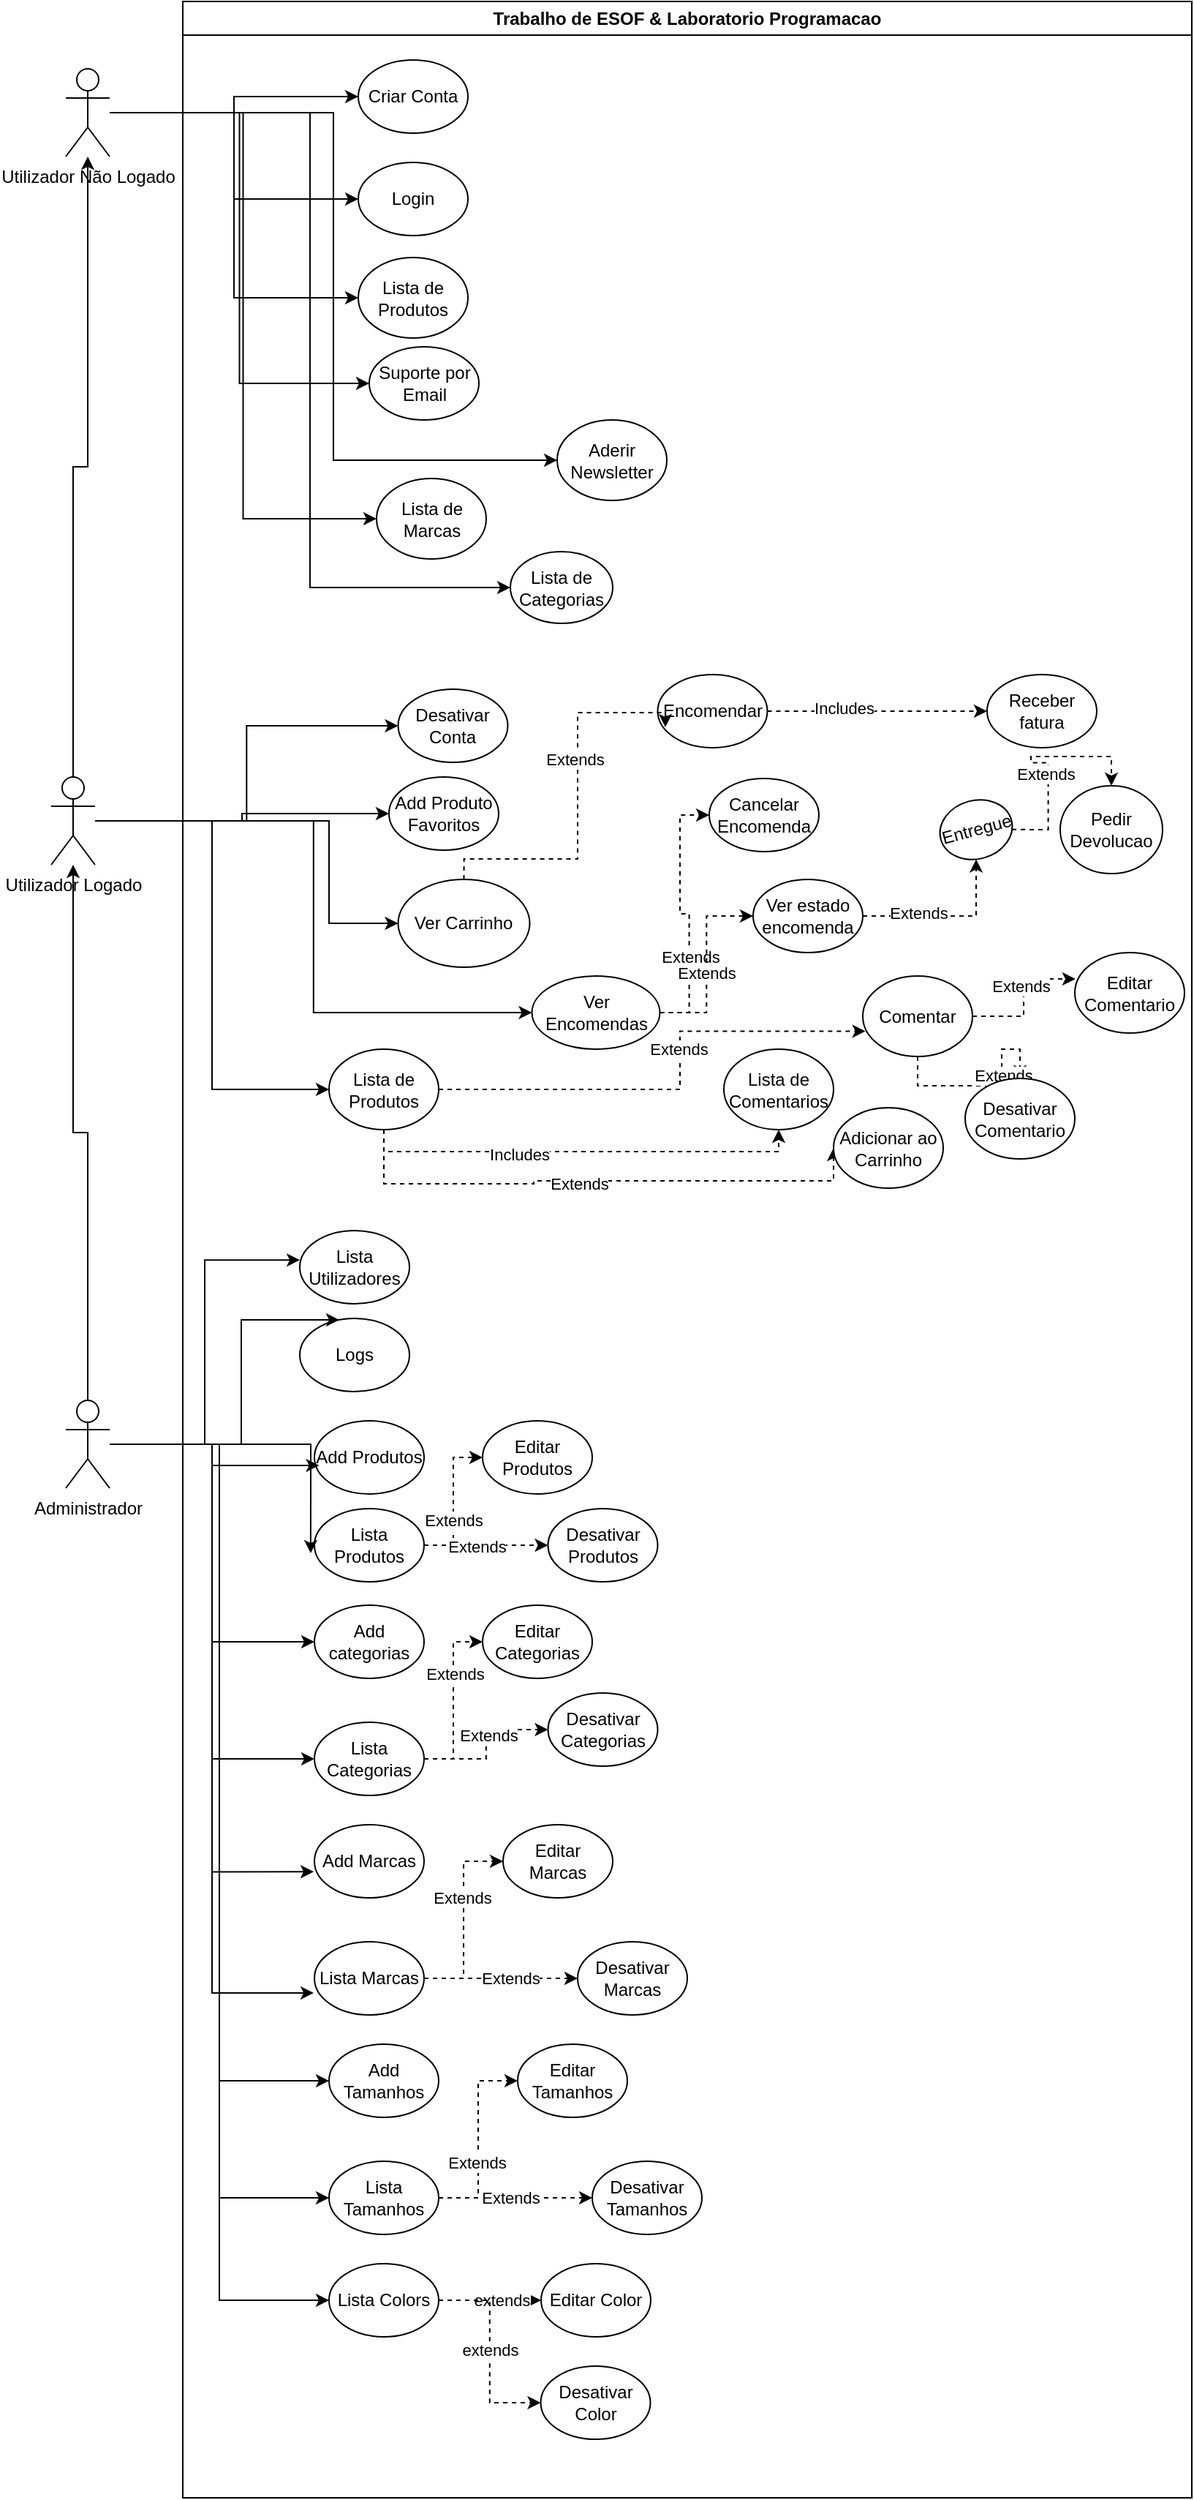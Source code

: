 <mxfile version="22.1.7" type="device">
  <diagram name="Página-1" id="JKTlFjLlaCC_t0fTUtP9">
    <mxGraphModel dx="2261" dy="758" grid="1" gridSize="10" guides="1" tooltips="1" connect="1" arrows="1" fold="1" page="1" pageScale="1" pageWidth="827" pageHeight="1169" math="0" shadow="0">
      <root>
        <mxCell id="0" />
        <mxCell id="1" parent="0" />
        <mxCell id="PzzQZYx3r8IiJz0oFT6f-1" value="Trabalho de ESOF &amp;amp; Laboratorio Programacao" style="swimlane;whiteSpace=wrap;html=1;" parent="1" vertex="1">
          <mxGeometry x="120" y="54" width="690" height="1706" as="geometry" />
        </mxCell>
        <mxCell id="PzzQZYx3r8IiJz0oFT6f-7" value="Criar Conta" style="ellipse;whiteSpace=wrap;html=1;" parent="PzzQZYx3r8IiJz0oFT6f-1" vertex="1">
          <mxGeometry x="120" y="40" width="75" height="50" as="geometry" />
        </mxCell>
        <mxCell id="PzzQZYx3r8IiJz0oFT6f-9" value="Login&lt;br&gt;" style="ellipse;whiteSpace=wrap;html=1;" parent="PzzQZYx3r8IiJz0oFT6f-1" vertex="1">
          <mxGeometry x="120" y="110" width="75" height="50" as="geometry" />
        </mxCell>
        <mxCell id="PzzQZYx3r8IiJz0oFT6f-19" value="Desativar Conta" style="ellipse;whiteSpace=wrap;html=1;" parent="PzzQZYx3r8IiJz0oFT6f-1" vertex="1">
          <mxGeometry x="147.25" y="470" width="75" height="50" as="geometry" />
        </mxCell>
        <mxCell id="PzzQZYx3r8IiJz0oFT6f-22" value="Add Produto Favoritos" style="ellipse;whiteSpace=wrap;html=1;" parent="PzzQZYx3r8IiJz0oFT6f-1" vertex="1">
          <mxGeometry x="141" y="530" width="75" height="50" as="geometry" />
        </mxCell>
        <mxCell id="PzzQZYx3r8IiJz0oFT6f-74" style="edgeStyle=orthogonalEdgeStyle;rounded=0;orthogonalLoop=1;jettySize=auto;html=1;dashed=1;" parent="PzzQZYx3r8IiJz0oFT6f-1" source="PzzQZYx3r8IiJz0oFT6f-33" target="PzzQZYx3r8IiJz0oFT6f-73" edge="1">
          <mxGeometry relative="1" as="geometry" />
        </mxCell>
        <mxCell id="PzzQZYx3r8IiJz0oFT6f-75" value="Includes" style="edgeLabel;html=1;align=center;verticalAlign=middle;resizable=0;points=[];" parent="PzzQZYx3r8IiJz0oFT6f-74" vertex="1" connectable="0">
          <mxGeometry x="-0.312" y="2" relative="1" as="geometry">
            <mxPoint as="offset" />
          </mxGeometry>
        </mxCell>
        <mxCell id="PzzQZYx3r8IiJz0oFT6f-33" value="Encomendar" style="ellipse;whiteSpace=wrap;html=1;" parent="PzzQZYx3r8IiJz0oFT6f-1" vertex="1">
          <mxGeometry x="324.75" y="460" width="75" height="50" as="geometry" />
        </mxCell>
        <mxCell id="PzzQZYx3r8IiJz0oFT6f-37" value="Cancelar Encomenda" style="ellipse;whiteSpace=wrap;html=1;" parent="PzzQZYx3r8IiJz0oFT6f-1" vertex="1">
          <mxGeometry x="360" y="531" width="75" height="50" as="geometry" />
        </mxCell>
        <mxCell id="PzzQZYx3r8IiJz0oFT6f-48" style="edgeStyle=orthogonalEdgeStyle;rounded=0;orthogonalLoop=1;jettySize=auto;html=1;dashed=1;" parent="PzzQZYx3r8IiJz0oFT6f-1" source="PzzQZYx3r8IiJz0oFT6f-40" target="PzzQZYx3r8IiJz0oFT6f-47" edge="1">
          <mxGeometry relative="1" as="geometry" />
        </mxCell>
        <mxCell id="PzzQZYx3r8IiJz0oFT6f-49" value="Extends" style="edgeLabel;html=1;align=center;verticalAlign=middle;resizable=0;points=[];" parent="PzzQZYx3r8IiJz0oFT6f-48" vertex="1" connectable="0">
          <mxGeometry x="-0.354" y="2" relative="1" as="geometry">
            <mxPoint as="offset" />
          </mxGeometry>
        </mxCell>
        <mxCell id="PzzQZYx3r8IiJz0oFT6f-40" value="Ver estado encomenda" style="ellipse;whiteSpace=wrap;html=1;" parent="PzzQZYx3r8IiJz0oFT6f-1" vertex="1">
          <mxGeometry x="390" y="600" width="75" height="50" as="geometry" />
        </mxCell>
        <mxCell id="PzzQZYx3r8IiJz0oFT6f-51" style="edgeStyle=orthogonalEdgeStyle;rounded=0;orthogonalLoop=1;jettySize=auto;html=1;entryX=0.5;entryY=0;entryDx=0;entryDy=0;dashed=1;" parent="PzzQZYx3r8IiJz0oFT6f-1" source="PzzQZYx3r8IiJz0oFT6f-47" target="PzzQZYx3r8IiJz0oFT6f-50" edge="1">
          <mxGeometry relative="1" as="geometry" />
        </mxCell>
        <mxCell id="PzzQZYx3r8IiJz0oFT6f-52" value="Extends" style="edgeLabel;html=1;align=center;verticalAlign=middle;resizable=0;points=[];" parent="PzzQZYx3r8IiJz0oFT6f-51" vertex="1" connectable="0">
          <mxGeometry x="-0.227" y="2" relative="1" as="geometry">
            <mxPoint as="offset" />
          </mxGeometry>
        </mxCell>
        <mxCell id="PzzQZYx3r8IiJz0oFT6f-47" value="Entregue" style="ellipse;whiteSpace=wrap;html=1;rotation=-15;" parent="PzzQZYx3r8IiJz0oFT6f-1" vertex="1">
          <mxGeometry x="517.5" y="546" width="50" height="40" as="geometry" />
        </mxCell>
        <mxCell id="PzzQZYx3r8IiJz0oFT6f-50" value="Pedir Devolucao" style="ellipse;whiteSpace=wrap;html=1;" parent="PzzQZYx3r8IiJz0oFT6f-1" vertex="1">
          <mxGeometry x="600" y="536" width="70" height="60" as="geometry" />
        </mxCell>
        <mxCell id="PzzQZYx3r8IiJz0oFT6f-58" style="edgeStyle=orthogonalEdgeStyle;rounded=0;orthogonalLoop=1;jettySize=auto;html=1;entryX=0;entryY=0.5;entryDx=0;entryDy=0;dashed=1;" parent="PzzQZYx3r8IiJz0oFT6f-1" source="PzzQZYx3r8IiJz0oFT6f-56" target="PzzQZYx3r8IiJz0oFT6f-37" edge="1">
          <mxGeometry relative="1" as="geometry" />
        </mxCell>
        <mxCell id="PzzQZYx3r8IiJz0oFT6f-59" value="Extends" style="edgeLabel;html=1;align=center;verticalAlign=middle;resizable=0;points=[];" parent="PzzQZYx3r8IiJz0oFT6f-58" vertex="1" connectable="0">
          <mxGeometry x="-0.354" relative="1" as="geometry">
            <mxPoint as="offset" />
          </mxGeometry>
        </mxCell>
        <mxCell id="PzzQZYx3r8IiJz0oFT6f-60" style="edgeStyle=orthogonalEdgeStyle;rounded=0;orthogonalLoop=1;jettySize=auto;html=1;entryX=0;entryY=0.5;entryDx=0;entryDy=0;dashed=1;" parent="PzzQZYx3r8IiJz0oFT6f-1" source="PzzQZYx3r8IiJz0oFT6f-56" target="PzzQZYx3r8IiJz0oFT6f-40" edge="1">
          <mxGeometry relative="1" as="geometry" />
        </mxCell>
        <mxCell id="PzzQZYx3r8IiJz0oFT6f-61" value="Extends" style="edgeLabel;html=1;align=center;verticalAlign=middle;resizable=0;points=[];" parent="PzzQZYx3r8IiJz0oFT6f-60" vertex="1" connectable="0">
          <mxGeometry x="-0.083" relative="1" as="geometry">
            <mxPoint as="offset" />
          </mxGeometry>
        </mxCell>
        <mxCell id="PzzQZYx3r8IiJz0oFT6f-56" value="Ver Encomendas" style="ellipse;whiteSpace=wrap;html=1;" parent="PzzQZYx3r8IiJz0oFT6f-1" vertex="1">
          <mxGeometry x="238.75" y="666" width="87.5" height="50" as="geometry" />
        </mxCell>
        <mxCell id="PzzQZYx3r8IiJz0oFT6f-62" value="Suporte por Email" style="ellipse;whiteSpace=wrap;html=1;" parent="PzzQZYx3r8IiJz0oFT6f-1" vertex="1">
          <mxGeometry x="127.5" y="236" width="75" height="50" as="geometry" />
        </mxCell>
        <mxCell id="PzzQZYx3r8IiJz0oFT6f-64" value="Aderir Newsletter" style="ellipse;whiteSpace=wrap;html=1;" parent="PzzQZYx3r8IiJz0oFT6f-1" vertex="1">
          <mxGeometry x="256" y="286" width="75" height="55" as="geometry" />
        </mxCell>
        <mxCell id="PzzQZYx3r8IiJz0oFT6f-67" value="Lista de Marcas" style="ellipse;whiteSpace=wrap;html=1;" parent="PzzQZYx3r8IiJz0oFT6f-1" vertex="1">
          <mxGeometry x="132.5" y="326" width="75" height="55" as="geometry" />
        </mxCell>
        <mxCell id="PzzQZYx3r8IiJz0oFT6f-69" value="Lista de Produtos" style="ellipse;whiteSpace=wrap;html=1;" parent="PzzQZYx3r8IiJz0oFT6f-1" vertex="1">
          <mxGeometry x="120" y="175" width="75" height="55" as="geometry" />
        </mxCell>
        <mxCell id="PzzQZYx3r8IiJz0oFT6f-73" value="Receber fatura" style="ellipse;whiteSpace=wrap;html=1;" parent="PzzQZYx3r8IiJz0oFT6f-1" vertex="1">
          <mxGeometry x="550" y="460" width="75" height="50" as="geometry" />
        </mxCell>
        <mxCell id="PzzQZYx3r8IiJz0oFT6f-80" value="Ver Carrinho" style="ellipse;whiteSpace=wrap;html=1;" parent="PzzQZYx3r8IiJz0oFT6f-1" vertex="1">
          <mxGeometry x="147.25" y="600" width="90" height="60" as="geometry" />
        </mxCell>
        <mxCell id="PzzQZYx3r8IiJz0oFT6f-95" style="edgeStyle=orthogonalEdgeStyle;rounded=0;orthogonalLoop=1;jettySize=auto;html=1;dashed=1;" parent="PzzQZYx3r8IiJz0oFT6f-1" source="PzzQZYx3r8IiJz0oFT6f-92" target="PzzQZYx3r8IiJz0oFT6f-94" edge="1">
          <mxGeometry relative="1" as="geometry">
            <Array as="points">
              <mxPoint x="290" y="786" />
              <mxPoint x="290" y="786" />
            </Array>
          </mxGeometry>
        </mxCell>
        <mxCell id="PzzQZYx3r8IiJz0oFT6f-96" value="Includes" style="edgeLabel;html=1;align=center;verticalAlign=middle;resizable=0;points=[];" parent="PzzQZYx3r8IiJz0oFT6f-95" vertex="1" connectable="0">
          <mxGeometry x="-0.276" y="-2" relative="1" as="geometry">
            <mxPoint x="-1" as="offset" />
          </mxGeometry>
        </mxCell>
        <mxCell id="yfEs0N0WuBnhelF33isU-7" style="edgeStyle=orthogonalEdgeStyle;rounded=0;orthogonalLoop=1;jettySize=auto;html=1;entryX=0;entryY=0.5;entryDx=0;entryDy=0;dashed=1;" edge="1" parent="PzzQZYx3r8IiJz0oFT6f-1" source="PzzQZYx3r8IiJz0oFT6f-92" target="yfEs0N0WuBnhelF33isU-6">
          <mxGeometry relative="1" as="geometry">
            <Array as="points">
              <mxPoint x="138" y="808" />
              <mxPoint x="240" y="808" />
              <mxPoint x="240" y="806" />
              <mxPoint x="445" y="806" />
            </Array>
          </mxGeometry>
        </mxCell>
        <mxCell id="yfEs0N0WuBnhelF33isU-8" value="Extends" style="edgeLabel;html=1;align=center;verticalAlign=middle;resizable=0;points=[];" vertex="1" connectable="0" parent="yfEs0N0WuBnhelF33isU-7">
          <mxGeometry x="-0.064" y="-2" relative="1" as="geometry">
            <mxPoint as="offset" />
          </mxGeometry>
        </mxCell>
        <mxCell id="PzzQZYx3r8IiJz0oFT6f-92" value="Lista de Produtos" style="ellipse;whiteSpace=wrap;html=1;" parent="PzzQZYx3r8IiJz0oFT6f-1" vertex="1">
          <mxGeometry x="100" y="716" width="75" height="55" as="geometry" />
        </mxCell>
        <mxCell id="PzzQZYx3r8IiJz0oFT6f-94" value="Lista de Comentarios" style="ellipse;whiteSpace=wrap;html=1;" parent="PzzQZYx3r8IiJz0oFT6f-1" vertex="1">
          <mxGeometry x="370" y="716" width="75" height="55" as="geometry" />
        </mxCell>
        <mxCell id="PzzQZYx3r8IiJz0oFT6f-104" style="edgeStyle=orthogonalEdgeStyle;rounded=0;orthogonalLoop=1;jettySize=auto;html=1;dashed=1;" parent="PzzQZYx3r8IiJz0oFT6f-1" source="PzzQZYx3r8IiJz0oFT6f-97" target="PzzQZYx3r8IiJz0oFT6f-103" edge="1">
          <mxGeometry relative="1" as="geometry" />
        </mxCell>
        <mxCell id="PzzQZYx3r8IiJz0oFT6f-105" value="Extends" style="edgeLabel;html=1;align=center;verticalAlign=middle;resizable=0;points=[];" parent="PzzQZYx3r8IiJz0oFT6f-104" vertex="1" connectable="0">
          <mxGeometry x="0.255" y="-1" relative="1" as="geometry">
            <mxPoint as="offset" />
          </mxGeometry>
        </mxCell>
        <mxCell id="PzzQZYx3r8IiJz0oFT6f-97" value="Comentar" style="ellipse;whiteSpace=wrap;html=1;" parent="PzzQZYx3r8IiJz0oFT6f-1" vertex="1">
          <mxGeometry x="465" y="666" width="75" height="55" as="geometry" />
        </mxCell>
        <mxCell id="PzzQZYx3r8IiJz0oFT6f-98" style="edgeStyle=orthogonalEdgeStyle;rounded=0;orthogonalLoop=1;jettySize=auto;html=1;entryX=0.025;entryY=0.686;entryDx=0;entryDy=0;entryPerimeter=0;dashed=1;" parent="PzzQZYx3r8IiJz0oFT6f-1" source="PzzQZYx3r8IiJz0oFT6f-92" target="PzzQZYx3r8IiJz0oFT6f-97" edge="1">
          <mxGeometry relative="1" as="geometry">
            <Array as="points">
              <mxPoint x="340" y="744" />
              <mxPoint x="340" y="704" />
            </Array>
          </mxGeometry>
        </mxCell>
        <mxCell id="PzzQZYx3r8IiJz0oFT6f-99" value="Extends" style="edgeLabel;html=1;align=center;verticalAlign=middle;resizable=0;points=[];" parent="PzzQZYx3r8IiJz0oFT6f-98" vertex="1" connectable="0">
          <mxGeometry x="0.17" y="1" relative="1" as="geometry">
            <mxPoint y="1" as="offset" />
          </mxGeometry>
        </mxCell>
        <mxCell id="PzzQZYx3r8IiJz0oFT6f-100" value="Editar Comentario" style="ellipse;whiteSpace=wrap;html=1;" parent="PzzQZYx3r8IiJz0oFT6f-1" vertex="1">
          <mxGeometry x="610" y="650" width="75" height="55" as="geometry" />
        </mxCell>
        <mxCell id="PzzQZYx3r8IiJz0oFT6f-101" style="edgeStyle=orthogonalEdgeStyle;rounded=0;orthogonalLoop=1;jettySize=auto;html=1;entryX=0.006;entryY=0.328;entryDx=0;entryDy=0;entryPerimeter=0;dashed=1;" parent="PzzQZYx3r8IiJz0oFT6f-1" source="PzzQZYx3r8IiJz0oFT6f-97" target="PzzQZYx3r8IiJz0oFT6f-100" edge="1">
          <mxGeometry relative="1" as="geometry" />
        </mxCell>
        <mxCell id="PzzQZYx3r8IiJz0oFT6f-102" value="Extends" style="edgeLabel;html=1;align=center;verticalAlign=middle;resizable=0;points=[];" parent="PzzQZYx3r8IiJz0oFT6f-101" vertex="1" connectable="0">
          <mxGeometry x="0.169" y="2" relative="1" as="geometry">
            <mxPoint as="offset" />
          </mxGeometry>
        </mxCell>
        <mxCell id="PzzQZYx3r8IiJz0oFT6f-103" value="Desativar&lt;br&gt;Comentario" style="ellipse;whiteSpace=wrap;html=1;" parent="PzzQZYx3r8IiJz0oFT6f-1" vertex="1">
          <mxGeometry x="535" y="736" width="75" height="55" as="geometry" />
        </mxCell>
        <mxCell id="PzzQZYx3r8IiJz0oFT6f-106" value="Lista Utilizadores" style="ellipse;whiteSpace=wrap;html=1;" parent="PzzQZYx3r8IiJz0oFT6f-1" vertex="1">
          <mxGeometry x="80" y="840" width="75" height="50" as="geometry" />
        </mxCell>
        <mxCell id="PzzQZYx3r8IiJz0oFT6f-108" value="Logs" style="ellipse;whiteSpace=wrap;html=1;" parent="PzzQZYx3r8IiJz0oFT6f-1" vertex="1">
          <mxGeometry x="80" y="900" width="75" height="50" as="geometry" />
        </mxCell>
        <mxCell id="PzzQZYx3r8IiJz0oFT6f-110" value="Add Produtos" style="ellipse;whiteSpace=wrap;html=1;" parent="PzzQZYx3r8IiJz0oFT6f-1" vertex="1">
          <mxGeometry x="90" y="970" width="75" height="50" as="geometry" />
        </mxCell>
        <mxCell id="PzzQZYx3r8IiJz0oFT6f-115" style="edgeStyle=orthogonalEdgeStyle;rounded=0;orthogonalLoop=1;jettySize=auto;html=1;entryX=0;entryY=0.5;entryDx=0;entryDy=0;dashed=1;" parent="PzzQZYx3r8IiJz0oFT6f-1" source="PzzQZYx3r8IiJz0oFT6f-112" target="PzzQZYx3r8IiJz0oFT6f-114" edge="1">
          <mxGeometry relative="1" as="geometry" />
        </mxCell>
        <mxCell id="PzzQZYx3r8IiJz0oFT6f-116" value="Extends" style="edgeLabel;html=1;align=center;verticalAlign=middle;resizable=0;points=[];" parent="PzzQZYx3r8IiJz0oFT6f-115" vertex="1" connectable="0">
          <mxGeometry x="-0.253" relative="1" as="geometry">
            <mxPoint as="offset" />
          </mxGeometry>
        </mxCell>
        <mxCell id="PzzQZYx3r8IiJz0oFT6f-118" style="edgeStyle=orthogonalEdgeStyle;rounded=0;orthogonalLoop=1;jettySize=auto;html=1;dashed=1;" parent="PzzQZYx3r8IiJz0oFT6f-1" source="PzzQZYx3r8IiJz0oFT6f-112" target="PzzQZYx3r8IiJz0oFT6f-117" edge="1">
          <mxGeometry relative="1" as="geometry" />
        </mxCell>
        <mxCell id="PzzQZYx3r8IiJz0oFT6f-119" value="Extends" style="edgeLabel;html=1;align=center;verticalAlign=middle;resizable=0;points=[];" parent="PzzQZYx3r8IiJz0oFT6f-118" vertex="1" connectable="0">
          <mxGeometry x="-0.145" y="-1" relative="1" as="geometry">
            <mxPoint as="offset" />
          </mxGeometry>
        </mxCell>
        <mxCell id="PzzQZYx3r8IiJz0oFT6f-112" value="Lista Produtos" style="ellipse;whiteSpace=wrap;html=1;" parent="PzzQZYx3r8IiJz0oFT6f-1" vertex="1">
          <mxGeometry x="90" y="1030" width="75" height="50" as="geometry" />
        </mxCell>
        <mxCell id="PzzQZYx3r8IiJz0oFT6f-114" value="Editar Produtos" style="ellipse;whiteSpace=wrap;html=1;" parent="PzzQZYx3r8IiJz0oFT6f-1" vertex="1">
          <mxGeometry x="205" y="970" width="75" height="50" as="geometry" />
        </mxCell>
        <mxCell id="PzzQZYx3r8IiJz0oFT6f-117" value="Desativar&lt;br&gt;Produtos" style="ellipse;whiteSpace=wrap;html=1;" parent="PzzQZYx3r8IiJz0oFT6f-1" vertex="1">
          <mxGeometry x="249.75" y="1030" width="75" height="50" as="geometry" />
        </mxCell>
        <mxCell id="PzzQZYx3r8IiJz0oFT6f-120" value="Add categorias" style="ellipse;whiteSpace=wrap;html=1;" parent="PzzQZYx3r8IiJz0oFT6f-1" vertex="1">
          <mxGeometry x="90" y="1096" width="75" height="50" as="geometry" />
        </mxCell>
        <mxCell id="PzzQZYx3r8IiJz0oFT6f-126" style="edgeStyle=orthogonalEdgeStyle;rounded=0;orthogonalLoop=1;jettySize=auto;html=1;entryX=0;entryY=0.5;entryDx=0;entryDy=0;dashed=1;" parent="PzzQZYx3r8IiJz0oFT6f-1" source="PzzQZYx3r8IiJz0oFT6f-121" target="PzzQZYx3r8IiJz0oFT6f-122" edge="1">
          <mxGeometry relative="1" as="geometry" />
        </mxCell>
        <mxCell id="PzzQZYx3r8IiJz0oFT6f-127" value="Extends" style="edgeLabel;html=1;align=center;verticalAlign=middle;resizable=0;points=[];" parent="PzzQZYx3r8IiJz0oFT6f-126" vertex="1" connectable="0">
          <mxGeometry x="0.301" y="-1" relative="1" as="geometry">
            <mxPoint as="offset" />
          </mxGeometry>
        </mxCell>
        <mxCell id="PzzQZYx3r8IiJz0oFT6f-128" style="edgeStyle=orthogonalEdgeStyle;rounded=0;orthogonalLoop=1;jettySize=auto;html=1;dashed=1;" parent="PzzQZYx3r8IiJz0oFT6f-1" source="PzzQZYx3r8IiJz0oFT6f-121" target="PzzQZYx3r8IiJz0oFT6f-123" edge="1">
          <mxGeometry relative="1" as="geometry" />
        </mxCell>
        <mxCell id="PzzQZYx3r8IiJz0oFT6f-129" value="Extends" style="edgeLabel;html=1;align=center;verticalAlign=middle;resizable=0;points=[];" parent="PzzQZYx3r8IiJz0oFT6f-128" vertex="1" connectable="0">
          <mxGeometry x="0.113" y="-1" relative="1" as="geometry">
            <mxPoint as="offset" />
          </mxGeometry>
        </mxCell>
        <mxCell id="PzzQZYx3r8IiJz0oFT6f-121" value="Lista Categorias" style="ellipse;whiteSpace=wrap;html=1;" parent="PzzQZYx3r8IiJz0oFT6f-1" vertex="1">
          <mxGeometry x="90" y="1176" width="75" height="50" as="geometry" />
        </mxCell>
        <mxCell id="PzzQZYx3r8IiJz0oFT6f-122" value="Editar Categorias" style="ellipse;whiteSpace=wrap;html=1;" parent="PzzQZYx3r8IiJz0oFT6f-1" vertex="1">
          <mxGeometry x="205" y="1096" width="75" height="50" as="geometry" />
        </mxCell>
        <mxCell id="PzzQZYx3r8IiJz0oFT6f-123" value="Desativar&lt;br&gt;Categorias" style="ellipse;whiteSpace=wrap;html=1;" parent="PzzQZYx3r8IiJz0oFT6f-1" vertex="1">
          <mxGeometry x="249.75" y="1156" width="75" height="50" as="geometry" />
        </mxCell>
        <mxCell id="PzzQZYx3r8IiJz0oFT6f-130" value="Add Marcas" style="ellipse;whiteSpace=wrap;html=1;" parent="PzzQZYx3r8IiJz0oFT6f-1" vertex="1">
          <mxGeometry x="90" y="1246" width="75" height="50" as="geometry" />
        </mxCell>
        <mxCell id="PzzQZYx3r8IiJz0oFT6f-136" style="edgeStyle=orthogonalEdgeStyle;rounded=0;orthogonalLoop=1;jettySize=auto;html=1;entryX=0;entryY=0.5;entryDx=0;entryDy=0;dashed=1;" parent="PzzQZYx3r8IiJz0oFT6f-1" source="PzzQZYx3r8IiJz0oFT6f-131" target="PzzQZYx3r8IiJz0oFT6f-132" edge="1">
          <mxGeometry relative="1" as="geometry" />
        </mxCell>
        <mxCell id="PzzQZYx3r8IiJz0oFT6f-137" value="Extends" style="edgeLabel;html=1;align=center;verticalAlign=middle;resizable=0;points=[];" parent="PzzQZYx3r8IiJz0oFT6f-136" vertex="1" connectable="0">
          <mxGeometry x="0.222" y="1" relative="1" as="geometry">
            <mxPoint as="offset" />
          </mxGeometry>
        </mxCell>
        <mxCell id="PzzQZYx3r8IiJz0oFT6f-138" style="edgeStyle=orthogonalEdgeStyle;rounded=0;orthogonalLoop=1;jettySize=auto;html=1;dashed=1;" parent="PzzQZYx3r8IiJz0oFT6f-1" source="PzzQZYx3r8IiJz0oFT6f-131" target="PzzQZYx3r8IiJz0oFT6f-133" edge="1">
          <mxGeometry relative="1" as="geometry" />
        </mxCell>
        <mxCell id="PzzQZYx3r8IiJz0oFT6f-139" value="Extends" style="edgeLabel;html=1;align=center;verticalAlign=middle;resizable=0;points=[];" parent="PzzQZYx3r8IiJz0oFT6f-138" vertex="1" connectable="0">
          <mxGeometry x="0.124" relative="1" as="geometry">
            <mxPoint as="offset" />
          </mxGeometry>
        </mxCell>
        <mxCell id="PzzQZYx3r8IiJz0oFT6f-131" value="Lista Marcas" style="ellipse;whiteSpace=wrap;html=1;" parent="PzzQZYx3r8IiJz0oFT6f-1" vertex="1">
          <mxGeometry x="90" y="1326" width="75" height="50" as="geometry" />
        </mxCell>
        <mxCell id="PzzQZYx3r8IiJz0oFT6f-132" value="Editar Marcas" style="ellipse;whiteSpace=wrap;html=1;" parent="PzzQZYx3r8IiJz0oFT6f-1" vertex="1">
          <mxGeometry x="219" y="1246" width="75" height="50" as="geometry" />
        </mxCell>
        <mxCell id="PzzQZYx3r8IiJz0oFT6f-133" value="Desativar&lt;br&gt;Marcas" style="ellipse;whiteSpace=wrap;html=1;" parent="PzzQZYx3r8IiJz0oFT6f-1" vertex="1">
          <mxGeometry x="270" y="1326" width="75" height="50" as="geometry" />
        </mxCell>
        <mxCell id="PzzQZYx3r8IiJz0oFT6f-142" value="Lista de Categorias" style="ellipse;whiteSpace=wrap;html=1;" parent="PzzQZYx3r8IiJz0oFT6f-1" vertex="1">
          <mxGeometry x="224" y="376" width="70" height="49" as="geometry" />
        </mxCell>
        <mxCell id="PzzQZYx3r8IiJz0oFT6f-150" value="Add Tamanhos" style="ellipse;whiteSpace=wrap;html=1;" parent="PzzQZYx3r8IiJz0oFT6f-1" vertex="1">
          <mxGeometry x="100" y="1396" width="75" height="50" as="geometry" />
        </mxCell>
        <mxCell id="PzzQZYx3r8IiJz0oFT6f-156" style="edgeStyle=orthogonalEdgeStyle;rounded=0;orthogonalLoop=1;jettySize=auto;html=1;entryX=0;entryY=0.5;entryDx=0;entryDy=0;dashed=1;" parent="PzzQZYx3r8IiJz0oFT6f-1" source="PzzQZYx3r8IiJz0oFT6f-151" target="PzzQZYx3r8IiJz0oFT6f-152" edge="1">
          <mxGeometry relative="1" as="geometry" />
        </mxCell>
        <mxCell id="PzzQZYx3r8IiJz0oFT6f-157" value="Extends" style="edgeLabel;html=1;align=center;verticalAlign=middle;resizable=0;points=[];" parent="PzzQZYx3r8IiJz0oFT6f-156" vertex="1" connectable="0">
          <mxGeometry x="-0.243" y="1" relative="1" as="geometry">
            <mxPoint y="-1" as="offset" />
          </mxGeometry>
        </mxCell>
        <mxCell id="PzzQZYx3r8IiJz0oFT6f-158" style="edgeStyle=orthogonalEdgeStyle;rounded=0;orthogonalLoop=1;jettySize=auto;html=1;dashed=1;" parent="PzzQZYx3r8IiJz0oFT6f-1" source="PzzQZYx3r8IiJz0oFT6f-151" target="PzzQZYx3r8IiJz0oFT6f-153" edge="1">
          <mxGeometry relative="1" as="geometry" />
        </mxCell>
        <mxCell id="PzzQZYx3r8IiJz0oFT6f-159" value="Extends" style="edgeLabel;html=1;align=center;verticalAlign=middle;resizable=0;points=[];" parent="PzzQZYx3r8IiJz0oFT6f-158" vertex="1" connectable="0">
          <mxGeometry x="-0.078" relative="1" as="geometry">
            <mxPoint as="offset" />
          </mxGeometry>
        </mxCell>
        <mxCell id="PzzQZYx3r8IiJz0oFT6f-151" value="Lista Tamanhos" style="ellipse;whiteSpace=wrap;html=1;" parent="PzzQZYx3r8IiJz0oFT6f-1" vertex="1">
          <mxGeometry x="100" y="1476" width="75" height="50" as="geometry" />
        </mxCell>
        <mxCell id="PzzQZYx3r8IiJz0oFT6f-152" value="Editar Tamanhos" style="ellipse;whiteSpace=wrap;html=1;" parent="PzzQZYx3r8IiJz0oFT6f-1" vertex="1">
          <mxGeometry x="229" y="1396" width="75" height="50" as="geometry" />
        </mxCell>
        <mxCell id="PzzQZYx3r8IiJz0oFT6f-153" value="Desativar&lt;br&gt;Tamanhos" style="ellipse;whiteSpace=wrap;html=1;" parent="PzzQZYx3r8IiJz0oFT6f-1" vertex="1">
          <mxGeometry x="280" y="1476" width="75" height="50" as="geometry" />
        </mxCell>
        <mxCell id="nBjVx-4xZpbS9CSGguhl-5" style="edgeStyle=orthogonalEdgeStyle;rounded=0;orthogonalLoop=1;jettySize=auto;html=1;entryX=0;entryY=0.5;entryDx=0;entryDy=0;dashed=1;" parent="PzzQZYx3r8IiJz0oFT6f-1" source="nBjVx-4xZpbS9CSGguhl-1" target="nBjVx-4xZpbS9CSGguhl-2" edge="1">
          <mxGeometry relative="1" as="geometry" />
        </mxCell>
        <mxCell id="nBjVx-4xZpbS9CSGguhl-7" value="extends" style="edgeLabel;html=1;align=center;verticalAlign=middle;resizable=0;points=[];" parent="nBjVx-4xZpbS9CSGguhl-5" vertex="1" connectable="0">
          <mxGeometry x="0.209" relative="1" as="geometry">
            <mxPoint as="offset" />
          </mxGeometry>
        </mxCell>
        <mxCell id="nBjVx-4xZpbS9CSGguhl-6" style="edgeStyle=orthogonalEdgeStyle;rounded=0;orthogonalLoop=1;jettySize=auto;html=1;entryX=0;entryY=0.5;entryDx=0;entryDy=0;dashed=1;" parent="PzzQZYx3r8IiJz0oFT6f-1" source="nBjVx-4xZpbS9CSGguhl-1" target="nBjVx-4xZpbS9CSGguhl-3" edge="1">
          <mxGeometry relative="1" as="geometry" />
        </mxCell>
        <mxCell id="nBjVx-4xZpbS9CSGguhl-8" value="extends" style="edgeLabel;html=1;align=center;verticalAlign=middle;resizable=0;points=[];" parent="nBjVx-4xZpbS9CSGguhl-6" vertex="1" connectable="0">
          <mxGeometry x="-0.012" relative="1" as="geometry">
            <mxPoint as="offset" />
          </mxGeometry>
        </mxCell>
        <mxCell id="nBjVx-4xZpbS9CSGguhl-1" value="Lista Colors" style="ellipse;whiteSpace=wrap;html=1;" parent="PzzQZYx3r8IiJz0oFT6f-1" vertex="1">
          <mxGeometry x="100" y="1546" width="75" height="50" as="geometry" />
        </mxCell>
        <mxCell id="nBjVx-4xZpbS9CSGguhl-2" value="Editar Color" style="ellipse;whiteSpace=wrap;html=1;" parent="PzzQZYx3r8IiJz0oFT6f-1" vertex="1">
          <mxGeometry x="245" y="1546" width="75" height="50" as="geometry" />
        </mxCell>
        <mxCell id="nBjVx-4xZpbS9CSGguhl-3" value="Desativar&lt;br&gt;Color" style="ellipse;whiteSpace=wrap;html=1;" parent="PzzQZYx3r8IiJz0oFT6f-1" vertex="1">
          <mxGeometry x="244.75" y="1616" width="75" height="50" as="geometry" />
        </mxCell>
        <mxCell id="yfEs0N0WuBnhelF33isU-1" style="edgeStyle=orthogonalEdgeStyle;rounded=0;orthogonalLoop=1;jettySize=auto;html=1;entryX=0.07;entryY=0.72;entryDx=0;entryDy=0;entryPerimeter=0;dashed=1;" edge="1" parent="PzzQZYx3r8IiJz0oFT6f-1" source="PzzQZYx3r8IiJz0oFT6f-80" target="PzzQZYx3r8IiJz0oFT6f-33">
          <mxGeometry relative="1" as="geometry">
            <Array as="points">
              <mxPoint x="192" y="586" />
              <mxPoint x="270" y="586" />
              <mxPoint x="270" y="486" />
              <mxPoint x="330" y="486" />
            </Array>
          </mxGeometry>
        </mxCell>
        <mxCell id="yfEs0N0WuBnhelF33isU-2" value="Extends" style="edgeLabel;html=1;align=center;verticalAlign=middle;resizable=0;points=[];" vertex="1" connectable="0" parent="yfEs0N0WuBnhelF33isU-1">
          <mxGeometry x="0.221" y="2" relative="1" as="geometry">
            <mxPoint as="offset" />
          </mxGeometry>
        </mxCell>
        <mxCell id="yfEs0N0WuBnhelF33isU-6" value="Adicionar ao Carrinho" style="ellipse;whiteSpace=wrap;html=1;" vertex="1" parent="PzzQZYx3r8IiJz0oFT6f-1">
          <mxGeometry x="445" y="756" width="75" height="55" as="geometry" />
        </mxCell>
        <mxCell id="PzzQZYx3r8IiJz0oFT6f-8" style="edgeStyle=orthogonalEdgeStyle;rounded=0;orthogonalLoop=1;jettySize=auto;html=1;" parent="1" source="PzzQZYx3r8IiJz0oFT6f-2" target="PzzQZYx3r8IiJz0oFT6f-7" edge="1">
          <mxGeometry relative="1" as="geometry" />
        </mxCell>
        <mxCell id="PzzQZYx3r8IiJz0oFT6f-10" style="edgeStyle=orthogonalEdgeStyle;rounded=0;orthogonalLoop=1;jettySize=auto;html=1;entryX=0;entryY=0.5;entryDx=0;entryDy=0;" parent="1" source="PzzQZYx3r8IiJz0oFT6f-2" target="PzzQZYx3r8IiJz0oFT6f-9" edge="1">
          <mxGeometry relative="1" as="geometry" />
        </mxCell>
        <mxCell id="PzzQZYx3r8IiJz0oFT6f-63" style="edgeStyle=orthogonalEdgeStyle;rounded=0;orthogonalLoop=1;jettySize=auto;html=1;entryX=0;entryY=0.5;entryDx=0;entryDy=0;" parent="1" source="PzzQZYx3r8IiJz0oFT6f-2" target="PzzQZYx3r8IiJz0oFT6f-62" edge="1">
          <mxGeometry relative="1" as="geometry" />
        </mxCell>
        <mxCell id="PzzQZYx3r8IiJz0oFT6f-65" style="edgeStyle=orthogonalEdgeStyle;rounded=0;orthogonalLoop=1;jettySize=auto;html=1;entryX=0;entryY=0.5;entryDx=0;entryDy=0;" parent="1" source="PzzQZYx3r8IiJz0oFT6f-2" target="PzzQZYx3r8IiJz0oFT6f-64" edge="1">
          <mxGeometry relative="1" as="geometry" />
        </mxCell>
        <mxCell id="PzzQZYx3r8IiJz0oFT6f-68" style="edgeStyle=orthogonalEdgeStyle;rounded=0;orthogonalLoop=1;jettySize=auto;html=1;entryX=0;entryY=0.5;entryDx=0;entryDy=0;" parent="1" source="PzzQZYx3r8IiJz0oFT6f-2" target="PzzQZYx3r8IiJz0oFT6f-67" edge="1">
          <mxGeometry relative="1" as="geometry" />
        </mxCell>
        <mxCell id="PzzQZYx3r8IiJz0oFT6f-143" style="edgeStyle=orthogonalEdgeStyle;rounded=0;orthogonalLoop=1;jettySize=auto;html=1;entryX=0;entryY=0.5;entryDx=0;entryDy=0;" parent="1" source="PzzQZYx3r8IiJz0oFT6f-2" target="PzzQZYx3r8IiJz0oFT6f-142" edge="1">
          <mxGeometry relative="1" as="geometry" />
        </mxCell>
        <mxCell id="PzzQZYx3r8IiJz0oFT6f-2" value="Utilizador Não Logado" style="shape=umlActor;verticalLabelPosition=bottom;verticalAlign=top;html=1;outlineConnect=0;" parent="1" vertex="1">
          <mxGeometry x="40" y="100" width="30" height="60" as="geometry" />
        </mxCell>
        <mxCell id="PzzQZYx3r8IiJz0oFT6f-18" style="edgeStyle=orthogonalEdgeStyle;rounded=0;orthogonalLoop=1;jettySize=auto;html=1;" parent="1" source="PzzQZYx3r8IiJz0oFT6f-3" target="PzzQZYx3r8IiJz0oFT6f-2" edge="1">
          <mxGeometry relative="1" as="geometry" />
        </mxCell>
        <mxCell id="PzzQZYx3r8IiJz0oFT6f-20" style="edgeStyle=orthogonalEdgeStyle;rounded=0;orthogonalLoop=1;jettySize=auto;html=1;entryX=0;entryY=0.5;entryDx=0;entryDy=0;" parent="1" source="PzzQZYx3r8IiJz0oFT6f-3" target="PzzQZYx3r8IiJz0oFT6f-19" edge="1">
          <mxGeometry relative="1" as="geometry" />
        </mxCell>
        <mxCell id="PzzQZYx3r8IiJz0oFT6f-81" style="edgeStyle=orthogonalEdgeStyle;rounded=0;orthogonalLoop=1;jettySize=auto;html=1;" parent="1" source="PzzQZYx3r8IiJz0oFT6f-3" target="PzzQZYx3r8IiJz0oFT6f-80" edge="1">
          <mxGeometry relative="1" as="geometry">
            <Array as="points">
              <mxPoint x="220" y="614" />
              <mxPoint x="220" y="684" />
            </Array>
          </mxGeometry>
        </mxCell>
        <mxCell id="PzzQZYx3r8IiJz0oFT6f-86" style="edgeStyle=orthogonalEdgeStyle;rounded=0;orthogonalLoop=1;jettySize=auto;html=1;entryX=0;entryY=0.5;entryDx=0;entryDy=0;" parent="1" source="PzzQZYx3r8IiJz0oFT6f-3" target="PzzQZYx3r8IiJz0oFT6f-56" edge="1">
          <mxGeometry relative="1" as="geometry" />
        </mxCell>
        <mxCell id="PzzQZYx3r8IiJz0oFT6f-87" style="edgeStyle=orthogonalEdgeStyle;rounded=0;orthogonalLoop=1;jettySize=auto;html=1;" parent="1" source="PzzQZYx3r8IiJz0oFT6f-3" target="PzzQZYx3r8IiJz0oFT6f-22" edge="1">
          <mxGeometry relative="1" as="geometry" />
        </mxCell>
        <mxCell id="PzzQZYx3r8IiJz0oFT6f-93" style="edgeStyle=orthogonalEdgeStyle;rounded=0;orthogonalLoop=1;jettySize=auto;html=1;entryX=0;entryY=0.5;entryDx=0;entryDy=0;" parent="1" source="PzzQZYx3r8IiJz0oFT6f-3" target="PzzQZYx3r8IiJz0oFT6f-92" edge="1">
          <mxGeometry relative="1" as="geometry" />
        </mxCell>
        <mxCell id="PzzQZYx3r8IiJz0oFT6f-3" value="Utilizador Logado" style="shape=umlActor;verticalLabelPosition=bottom;verticalAlign=top;html=1;outlineConnect=0;" parent="1" vertex="1">
          <mxGeometry x="30" y="584" width="30" height="60" as="geometry" />
        </mxCell>
        <mxCell id="PzzQZYx3r8IiJz0oFT6f-66" style="edgeStyle=orthogonalEdgeStyle;rounded=0;orthogonalLoop=1;jettySize=auto;html=1;" parent="1" source="PzzQZYx3r8IiJz0oFT6f-4" target="PzzQZYx3r8IiJz0oFT6f-3" edge="1">
          <mxGeometry relative="1" as="geometry" />
        </mxCell>
        <mxCell id="PzzQZYx3r8IiJz0oFT6f-109" style="edgeStyle=orthogonalEdgeStyle;rounded=0;orthogonalLoop=1;jettySize=auto;html=1;" parent="1" source="PzzQZYx3r8IiJz0oFT6f-4" target="PzzQZYx3r8IiJz0oFT6f-108" edge="1">
          <mxGeometry relative="1" as="geometry">
            <Array as="points">
              <mxPoint x="160" y="1040" />
              <mxPoint x="160" y="955" />
            </Array>
          </mxGeometry>
        </mxCell>
        <mxCell id="PzzQZYx3r8IiJz0oFT6f-124" style="edgeStyle=orthogonalEdgeStyle;rounded=0;orthogonalLoop=1;jettySize=auto;html=1;entryX=0;entryY=0.5;entryDx=0;entryDy=0;" parent="1" source="PzzQZYx3r8IiJz0oFT6f-4" target="PzzQZYx3r8IiJz0oFT6f-120" edge="1">
          <mxGeometry relative="1" as="geometry" />
        </mxCell>
        <mxCell id="PzzQZYx3r8IiJz0oFT6f-125" style="edgeStyle=orthogonalEdgeStyle;rounded=0;orthogonalLoop=1;jettySize=auto;html=1;entryX=0;entryY=0.5;entryDx=0;entryDy=0;" parent="1" source="PzzQZYx3r8IiJz0oFT6f-4" target="PzzQZYx3r8IiJz0oFT6f-121" edge="1">
          <mxGeometry relative="1" as="geometry" />
        </mxCell>
        <mxCell id="PzzQZYx3r8IiJz0oFT6f-154" style="edgeStyle=orthogonalEdgeStyle;rounded=0;orthogonalLoop=1;jettySize=auto;html=1;entryX=0;entryY=0.5;entryDx=0;entryDy=0;" parent="1" source="PzzQZYx3r8IiJz0oFT6f-4" target="PzzQZYx3r8IiJz0oFT6f-150" edge="1">
          <mxGeometry relative="1" as="geometry" />
        </mxCell>
        <mxCell id="PzzQZYx3r8IiJz0oFT6f-155" style="edgeStyle=orthogonalEdgeStyle;rounded=0;orthogonalLoop=1;jettySize=auto;html=1;entryX=0;entryY=0.5;entryDx=0;entryDy=0;" parent="1" source="PzzQZYx3r8IiJz0oFT6f-4" target="PzzQZYx3r8IiJz0oFT6f-151" edge="1">
          <mxGeometry relative="1" as="geometry" />
        </mxCell>
        <mxCell id="nBjVx-4xZpbS9CSGguhl-4" style="edgeStyle=orthogonalEdgeStyle;rounded=0;orthogonalLoop=1;jettySize=auto;html=1;entryX=0;entryY=0.5;entryDx=0;entryDy=0;" parent="1" source="PzzQZYx3r8IiJz0oFT6f-4" target="nBjVx-4xZpbS9CSGguhl-1" edge="1">
          <mxGeometry relative="1" as="geometry" />
        </mxCell>
        <mxCell id="PzzQZYx3r8IiJz0oFT6f-4" value="Administrador" style="shape=umlActor;verticalLabelPosition=bottom;verticalAlign=top;html=1;outlineConnect=0;" parent="1" vertex="1">
          <mxGeometry x="40" y="1010" width="30" height="60" as="geometry" />
        </mxCell>
        <mxCell id="PzzQZYx3r8IiJz0oFT6f-70" value="" style="edgeStyle=orthogonalEdgeStyle;rounded=0;orthogonalLoop=1;jettySize=auto;html=1;entryX=0;entryY=0.5;entryDx=0;entryDy=0;" parent="1" source="PzzQZYx3r8IiJz0oFT6f-2" target="PzzQZYx3r8IiJz0oFT6f-69" edge="1">
          <mxGeometry relative="1" as="geometry">
            <mxPoint x="70" y="130" as="sourcePoint" />
            <mxPoint x="372" y="205" as="targetPoint" />
            <Array as="points" />
          </mxGeometry>
        </mxCell>
        <mxCell id="PzzQZYx3r8IiJz0oFT6f-107" style="edgeStyle=orthogonalEdgeStyle;rounded=0;orthogonalLoop=1;jettySize=auto;html=1;entryX=0.001;entryY=0.402;entryDx=0;entryDy=0;entryPerimeter=0;" parent="1" source="PzzQZYx3r8IiJz0oFT6f-4" target="PzzQZYx3r8IiJz0oFT6f-106" edge="1">
          <mxGeometry relative="1" as="geometry" />
        </mxCell>
        <mxCell id="PzzQZYx3r8IiJz0oFT6f-111" style="edgeStyle=orthogonalEdgeStyle;rounded=0;orthogonalLoop=1;jettySize=auto;html=1;entryX=0.044;entryY=0.609;entryDx=0;entryDy=0;entryPerimeter=0;" parent="1" source="PzzQZYx3r8IiJz0oFT6f-4" target="PzzQZYx3r8IiJz0oFT6f-110" edge="1">
          <mxGeometry relative="1" as="geometry" />
        </mxCell>
        <mxCell id="PzzQZYx3r8IiJz0oFT6f-113" style="edgeStyle=orthogonalEdgeStyle;rounded=0;orthogonalLoop=1;jettySize=auto;html=1;entryX=-0.034;entryY=0.609;entryDx=0;entryDy=0;entryPerimeter=0;" parent="1" source="PzzQZYx3r8IiJz0oFT6f-4" target="PzzQZYx3r8IiJz0oFT6f-112" edge="1">
          <mxGeometry relative="1" as="geometry" />
        </mxCell>
        <mxCell id="PzzQZYx3r8IiJz0oFT6f-134" style="edgeStyle=orthogonalEdgeStyle;rounded=0;orthogonalLoop=1;jettySize=auto;html=1;entryX=-0.006;entryY=0.643;entryDx=0;entryDy=0;entryPerimeter=0;" parent="1" source="PzzQZYx3r8IiJz0oFT6f-4" target="PzzQZYx3r8IiJz0oFT6f-130" edge="1">
          <mxGeometry relative="1" as="geometry" />
        </mxCell>
        <mxCell id="PzzQZYx3r8IiJz0oFT6f-135" style="edgeStyle=orthogonalEdgeStyle;rounded=0;orthogonalLoop=1;jettySize=auto;html=1;entryX=-0.006;entryY=0.699;entryDx=0;entryDy=0;entryPerimeter=0;" parent="1" source="PzzQZYx3r8IiJz0oFT6f-4" target="PzzQZYx3r8IiJz0oFT6f-131" edge="1">
          <mxGeometry relative="1" as="geometry" />
        </mxCell>
      </root>
    </mxGraphModel>
  </diagram>
</mxfile>
